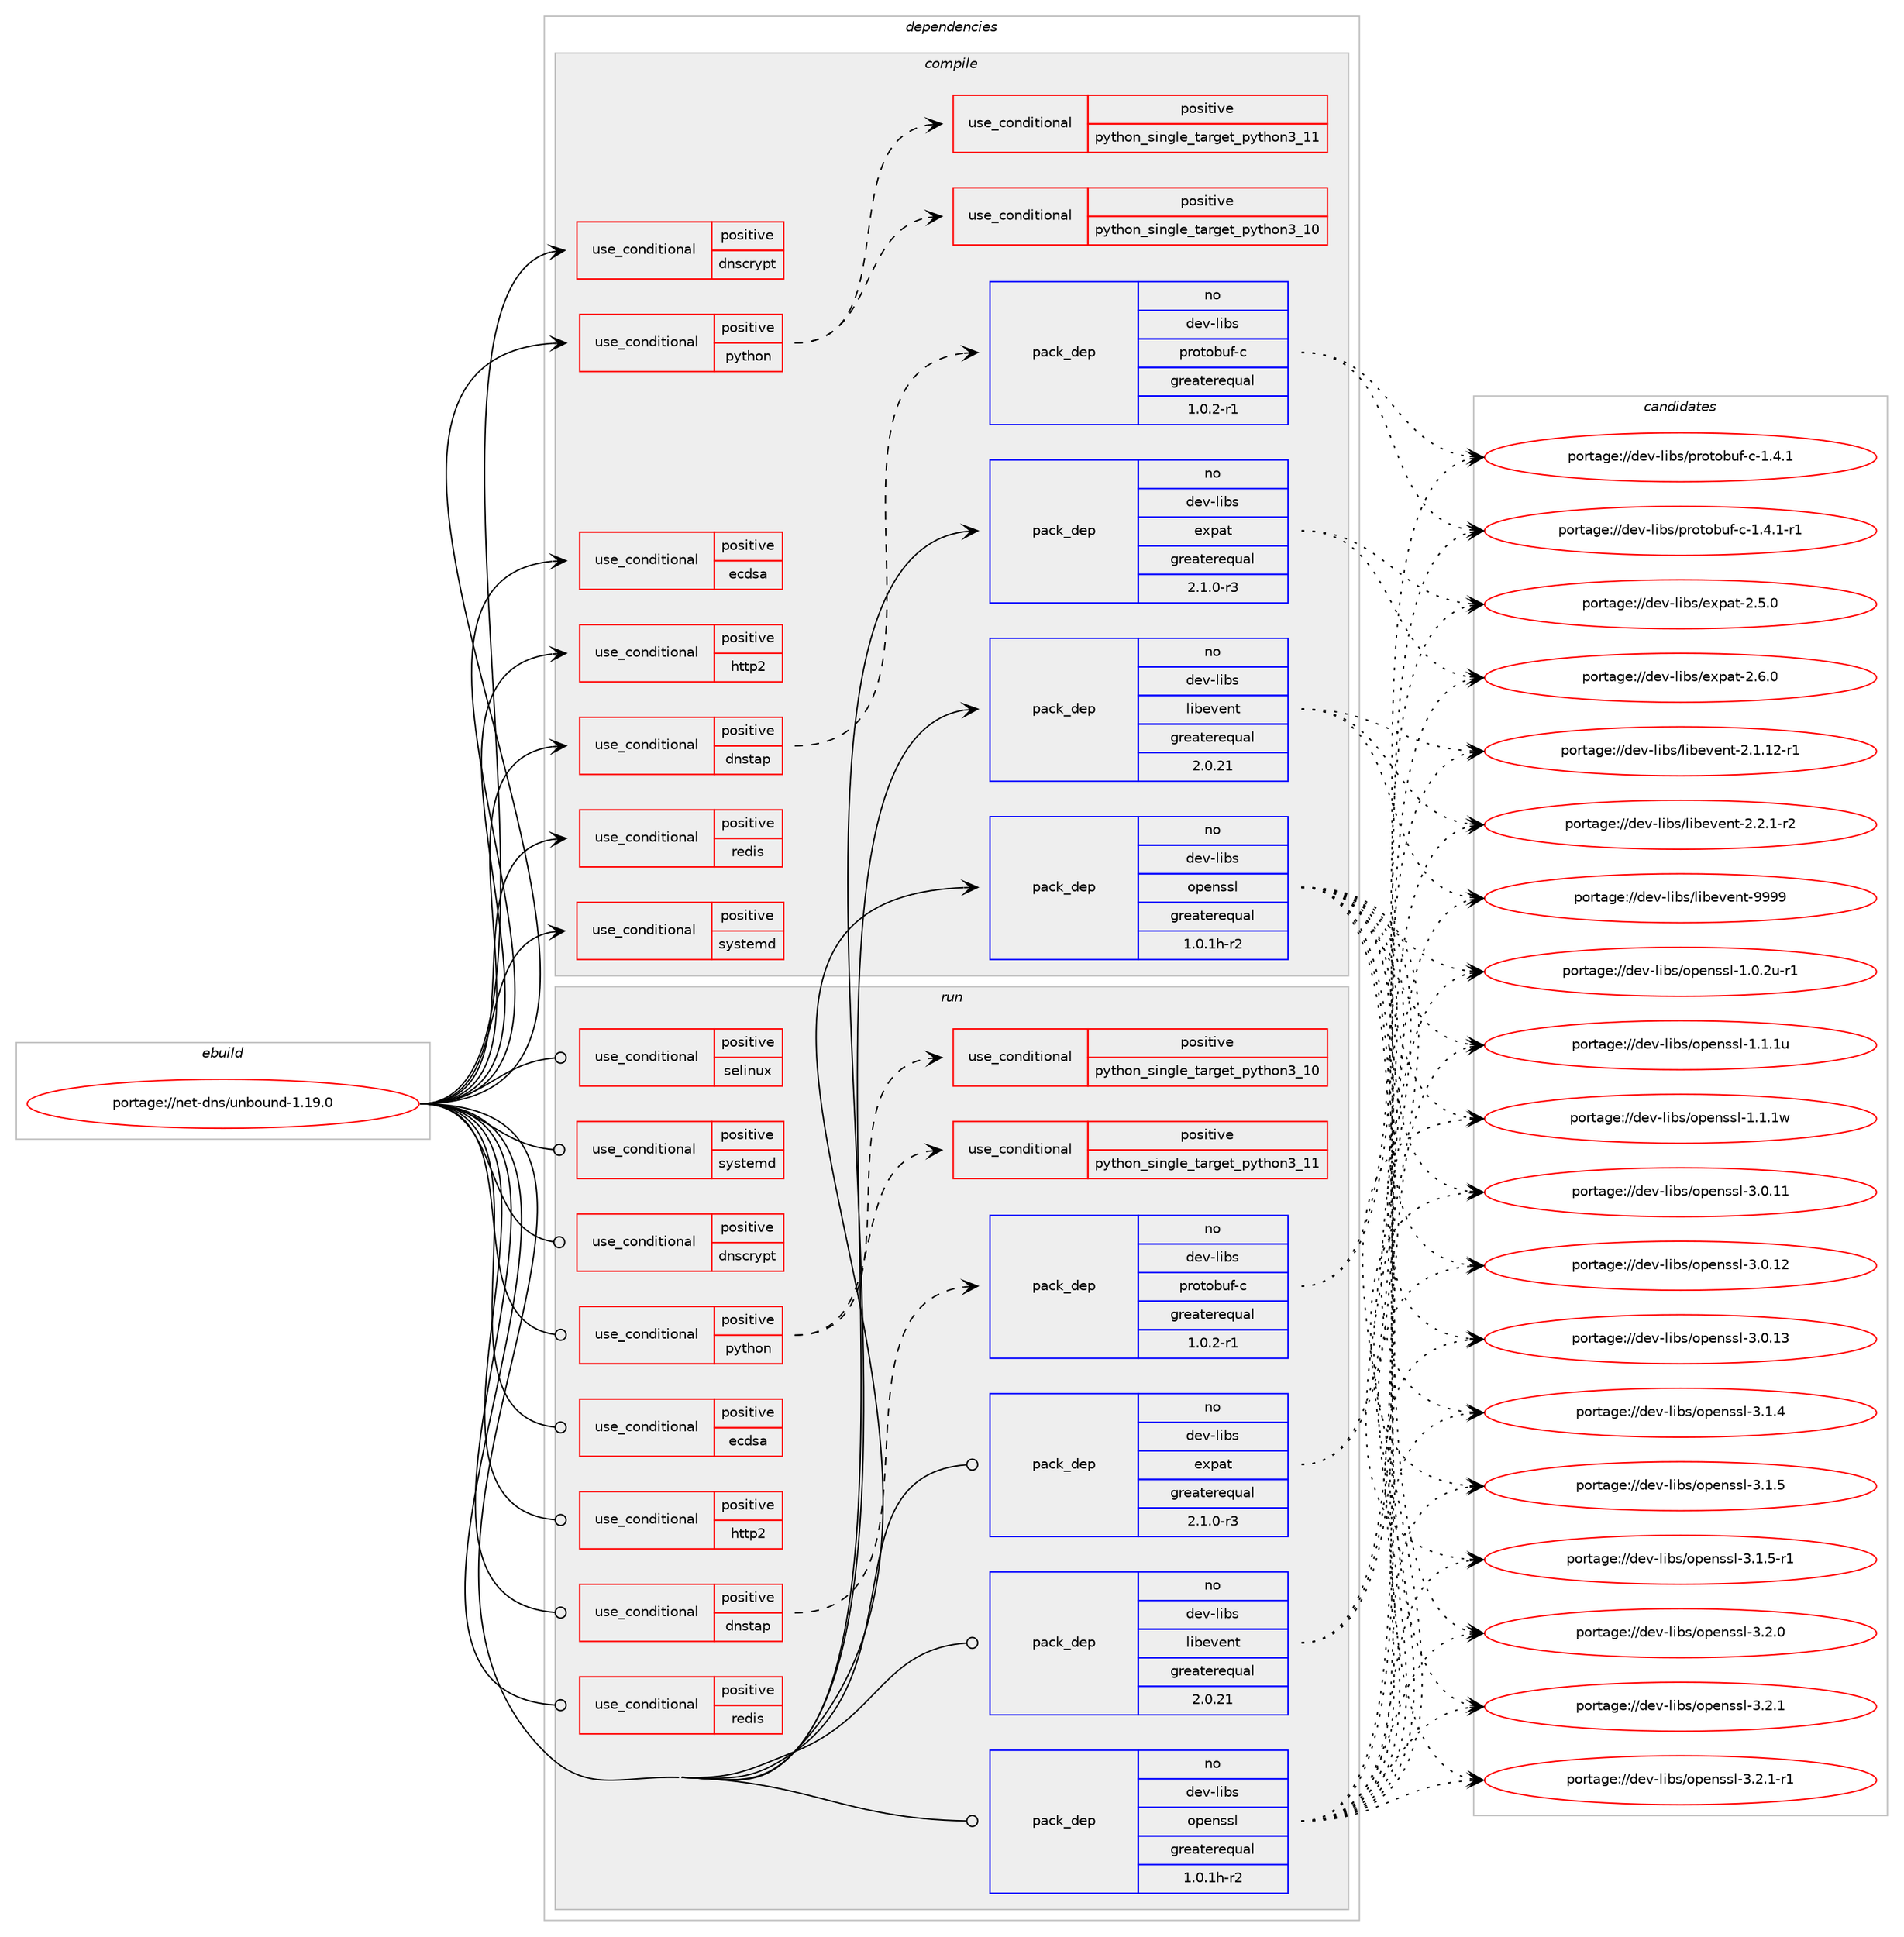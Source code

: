 digraph prolog {

# *************
# Graph options
# *************

newrank=true;
concentrate=true;
compound=true;
graph [rankdir=LR,fontname=Helvetica,fontsize=10,ranksep=1.5];#, ranksep=2.5, nodesep=0.2];
edge  [arrowhead=vee];
node  [fontname=Helvetica,fontsize=10];

# **********
# The ebuild
# **********

subgraph cluster_leftcol {
color=gray;
rank=same;
label=<<i>ebuild</i>>;
id [label="portage://net-dns/unbound-1.19.0", color=red, width=4, href="../net-dns/unbound-1.19.0.svg"];
}

# ****************
# The dependencies
# ****************

subgraph cluster_midcol {
color=gray;
label=<<i>dependencies</i>>;
subgraph cluster_compile {
fillcolor="#eeeeee";
style=filled;
label=<<i>compile</i>>;
subgraph cond1646 {
dependency1981 [label=<<TABLE BORDER="0" CELLBORDER="1" CELLSPACING="0" CELLPADDING="4"><TR><TD ROWSPAN="3" CELLPADDING="10">use_conditional</TD></TR><TR><TD>positive</TD></TR><TR><TD>dnscrypt</TD></TR></TABLE>>, shape=none, color=red];
# *** BEGIN UNKNOWN DEPENDENCY TYPE (TODO) ***
# dependency1981 -> package_dependency(portage://net-dns/unbound-1.19.0,install,no,dev-libs,libsodium,none,[,,],any_same_slot,[use(optenable(abi_x86_32),negative),use(optenable(abi_x86_64),negative),use(optenable(abi_x86_x32),negative),use(optenable(abi_mips_n32),negative),use(optenable(abi_mips_n64),negative),use(optenable(abi_mips_o32),negative),use(optenable(abi_s390_32),negative),use(optenable(abi_s390_64),negative)])
# *** END UNKNOWN DEPENDENCY TYPE (TODO) ***

}
id:e -> dependency1981:w [weight=20,style="solid",arrowhead="vee"];
subgraph cond1647 {
dependency1982 [label=<<TABLE BORDER="0" CELLBORDER="1" CELLSPACING="0" CELLPADDING="4"><TR><TD ROWSPAN="3" CELLPADDING="10">use_conditional</TD></TR><TR><TD>positive</TD></TR><TR><TD>dnstap</TD></TR></TABLE>>, shape=none, color=red];
# *** BEGIN UNKNOWN DEPENDENCY TYPE (TODO) ***
# dependency1982 -> package_dependency(portage://net-dns/unbound-1.19.0,install,no,dev-libs,fstrm,none,[,,],[],[use(optenable(abi_x86_32),negative),use(optenable(abi_x86_64),negative),use(optenable(abi_x86_x32),negative),use(optenable(abi_mips_n32),negative),use(optenable(abi_mips_n64),negative),use(optenable(abi_mips_o32),negative),use(optenable(abi_s390_32),negative),use(optenable(abi_s390_64),negative)])
# *** END UNKNOWN DEPENDENCY TYPE (TODO) ***

subgraph pack320 {
dependency1983 [label=<<TABLE BORDER="0" CELLBORDER="1" CELLSPACING="0" CELLPADDING="4" WIDTH="220"><TR><TD ROWSPAN="6" CELLPADDING="30">pack_dep</TD></TR><TR><TD WIDTH="110">no</TD></TR><TR><TD>dev-libs</TD></TR><TR><TD>protobuf-c</TD></TR><TR><TD>greaterequal</TD></TR><TR><TD>1.0.2-r1</TD></TR></TABLE>>, shape=none, color=blue];
}
dependency1982:e -> dependency1983:w [weight=20,style="dashed",arrowhead="vee"];
}
id:e -> dependency1982:w [weight=20,style="solid",arrowhead="vee"];
subgraph cond1648 {
dependency1984 [label=<<TABLE BORDER="0" CELLBORDER="1" CELLSPACING="0" CELLPADDING="4"><TR><TD ROWSPAN="3" CELLPADDING="10">use_conditional</TD></TR><TR><TD>positive</TD></TR><TR><TD>ecdsa</TD></TR></TABLE>>, shape=none, color=red];
# *** BEGIN UNKNOWN DEPENDENCY TYPE (TODO) ***
# dependency1984 -> package_dependency(portage://net-dns/unbound-1.19.0,install,no,dev-libs,openssl,none,[,,],[slot(0)],[use(disable(bindist),negative)])
# *** END UNKNOWN DEPENDENCY TYPE (TODO) ***

}
id:e -> dependency1984:w [weight=20,style="solid",arrowhead="vee"];
subgraph cond1649 {
dependency1985 [label=<<TABLE BORDER="0" CELLBORDER="1" CELLSPACING="0" CELLPADDING="4"><TR><TD ROWSPAN="3" CELLPADDING="10">use_conditional</TD></TR><TR><TD>positive</TD></TR><TR><TD>http2</TD></TR></TABLE>>, shape=none, color=red];
# *** BEGIN UNKNOWN DEPENDENCY TYPE (TODO) ***
# dependency1985 -> package_dependency(portage://net-dns/unbound-1.19.0,install,no,net-libs,nghttp2,none,[,,],any_same_slot,[use(optenable(abi_x86_32),negative),use(optenable(abi_x86_64),negative),use(optenable(abi_x86_x32),negative),use(optenable(abi_mips_n32),negative),use(optenable(abi_mips_n64),negative),use(optenable(abi_mips_o32),negative),use(optenable(abi_s390_32),negative),use(optenable(abi_s390_64),negative)])
# *** END UNKNOWN DEPENDENCY TYPE (TODO) ***

}
id:e -> dependency1985:w [weight=20,style="solid",arrowhead="vee"];
subgraph cond1650 {
dependency1986 [label=<<TABLE BORDER="0" CELLBORDER="1" CELLSPACING="0" CELLPADDING="4"><TR><TD ROWSPAN="3" CELLPADDING="10">use_conditional</TD></TR><TR><TD>positive</TD></TR><TR><TD>python</TD></TR></TABLE>>, shape=none, color=red];
subgraph cond1651 {
dependency1987 [label=<<TABLE BORDER="0" CELLBORDER="1" CELLSPACING="0" CELLPADDING="4"><TR><TD ROWSPAN="3" CELLPADDING="10">use_conditional</TD></TR><TR><TD>positive</TD></TR><TR><TD>python_single_target_python3_10</TD></TR></TABLE>>, shape=none, color=red];
# *** BEGIN UNKNOWN DEPENDENCY TYPE (TODO) ***
# dependency1987 -> package_dependency(portage://net-dns/unbound-1.19.0,install,no,dev-lang,python,none,[,,],[slot(3.10)],[])
# *** END UNKNOWN DEPENDENCY TYPE (TODO) ***

}
dependency1986:e -> dependency1987:w [weight=20,style="dashed",arrowhead="vee"];
subgraph cond1652 {
dependency1988 [label=<<TABLE BORDER="0" CELLBORDER="1" CELLSPACING="0" CELLPADDING="4"><TR><TD ROWSPAN="3" CELLPADDING="10">use_conditional</TD></TR><TR><TD>positive</TD></TR><TR><TD>python_single_target_python3_11</TD></TR></TABLE>>, shape=none, color=red];
# *** BEGIN UNKNOWN DEPENDENCY TYPE (TODO) ***
# dependency1988 -> package_dependency(portage://net-dns/unbound-1.19.0,install,no,dev-lang,python,none,[,,],[slot(3.11)],[])
# *** END UNKNOWN DEPENDENCY TYPE (TODO) ***

}
dependency1986:e -> dependency1988:w [weight=20,style="dashed",arrowhead="vee"];
}
id:e -> dependency1986:w [weight=20,style="solid",arrowhead="vee"];
subgraph cond1653 {
dependency1989 [label=<<TABLE BORDER="0" CELLBORDER="1" CELLSPACING="0" CELLPADDING="4"><TR><TD ROWSPAN="3" CELLPADDING="10">use_conditional</TD></TR><TR><TD>positive</TD></TR><TR><TD>redis</TD></TR></TABLE>>, shape=none, color=red];
# *** BEGIN UNKNOWN DEPENDENCY TYPE (TODO) ***
# dependency1989 -> package_dependency(portage://net-dns/unbound-1.19.0,install,no,dev-libs,hiredis,none,[,,],any_same_slot,[])
# *** END UNKNOWN DEPENDENCY TYPE (TODO) ***

}
id:e -> dependency1989:w [weight=20,style="solid",arrowhead="vee"];
subgraph cond1654 {
dependency1990 [label=<<TABLE BORDER="0" CELLBORDER="1" CELLSPACING="0" CELLPADDING="4"><TR><TD ROWSPAN="3" CELLPADDING="10">use_conditional</TD></TR><TR><TD>positive</TD></TR><TR><TD>systemd</TD></TR></TABLE>>, shape=none, color=red];
# *** BEGIN UNKNOWN DEPENDENCY TYPE (TODO) ***
# dependency1990 -> package_dependency(portage://net-dns/unbound-1.19.0,install,no,sys-apps,systemd,none,[,,],[],[])
# *** END UNKNOWN DEPENDENCY TYPE (TODO) ***

}
id:e -> dependency1990:w [weight=20,style="solid",arrowhead="vee"];
# *** BEGIN UNKNOWN DEPENDENCY TYPE (TODO) ***
# id -> package_dependency(portage://net-dns/unbound-1.19.0,install,no,acct-group,unbound,none,[,,],[],[])
# *** END UNKNOWN DEPENDENCY TYPE (TODO) ***

# *** BEGIN UNKNOWN DEPENDENCY TYPE (TODO) ***
# id -> package_dependency(portage://net-dns/unbound-1.19.0,install,no,acct-user,unbound,none,[,,],[],[])
# *** END UNKNOWN DEPENDENCY TYPE (TODO) ***

subgraph pack321 {
dependency1991 [label=<<TABLE BORDER="0" CELLBORDER="1" CELLSPACING="0" CELLPADDING="4" WIDTH="220"><TR><TD ROWSPAN="6" CELLPADDING="30">pack_dep</TD></TR><TR><TD WIDTH="110">no</TD></TR><TR><TD>dev-libs</TD></TR><TR><TD>expat</TD></TR><TR><TD>greaterequal</TD></TR><TR><TD>2.1.0-r3</TD></TR></TABLE>>, shape=none, color=blue];
}
id:e -> dependency1991:w [weight=20,style="solid",arrowhead="vee"];
subgraph pack322 {
dependency1992 [label=<<TABLE BORDER="0" CELLBORDER="1" CELLSPACING="0" CELLPADDING="4" WIDTH="220"><TR><TD ROWSPAN="6" CELLPADDING="30">pack_dep</TD></TR><TR><TD WIDTH="110">no</TD></TR><TR><TD>dev-libs</TD></TR><TR><TD>libevent</TD></TR><TR><TD>greaterequal</TD></TR><TR><TD>2.0.21</TD></TR></TABLE>>, shape=none, color=blue];
}
id:e -> dependency1992:w [weight=20,style="solid",arrowhead="vee"];
subgraph pack323 {
dependency1993 [label=<<TABLE BORDER="0" CELLBORDER="1" CELLSPACING="0" CELLPADDING="4" WIDTH="220"><TR><TD ROWSPAN="6" CELLPADDING="30">pack_dep</TD></TR><TR><TD WIDTH="110">no</TD></TR><TR><TD>dev-libs</TD></TR><TR><TD>openssl</TD></TR><TR><TD>greaterequal</TD></TR><TR><TD>1.0.1h-r2</TD></TR></TABLE>>, shape=none, color=blue];
}
id:e -> dependency1993:w [weight=20,style="solid",arrowhead="vee"];
}
subgraph cluster_compileandrun {
fillcolor="#eeeeee";
style=filled;
label=<<i>compile and run</i>>;
}
subgraph cluster_run {
fillcolor="#eeeeee";
style=filled;
label=<<i>run</i>>;
subgraph cond1655 {
dependency1994 [label=<<TABLE BORDER="0" CELLBORDER="1" CELLSPACING="0" CELLPADDING="4"><TR><TD ROWSPAN="3" CELLPADDING="10">use_conditional</TD></TR><TR><TD>positive</TD></TR><TR><TD>dnscrypt</TD></TR></TABLE>>, shape=none, color=red];
# *** BEGIN UNKNOWN DEPENDENCY TYPE (TODO) ***
# dependency1994 -> package_dependency(portage://net-dns/unbound-1.19.0,run,no,dev-libs,libsodium,none,[,,],any_same_slot,[use(optenable(abi_x86_32),negative),use(optenable(abi_x86_64),negative),use(optenable(abi_x86_x32),negative),use(optenable(abi_mips_n32),negative),use(optenable(abi_mips_n64),negative),use(optenable(abi_mips_o32),negative),use(optenable(abi_s390_32),negative),use(optenable(abi_s390_64),negative)])
# *** END UNKNOWN DEPENDENCY TYPE (TODO) ***

}
id:e -> dependency1994:w [weight=20,style="solid",arrowhead="odot"];
subgraph cond1656 {
dependency1995 [label=<<TABLE BORDER="0" CELLBORDER="1" CELLSPACING="0" CELLPADDING="4"><TR><TD ROWSPAN="3" CELLPADDING="10">use_conditional</TD></TR><TR><TD>positive</TD></TR><TR><TD>dnstap</TD></TR></TABLE>>, shape=none, color=red];
# *** BEGIN UNKNOWN DEPENDENCY TYPE (TODO) ***
# dependency1995 -> package_dependency(portage://net-dns/unbound-1.19.0,run,no,dev-libs,fstrm,none,[,,],[],[use(optenable(abi_x86_32),negative),use(optenable(abi_x86_64),negative),use(optenable(abi_x86_x32),negative),use(optenable(abi_mips_n32),negative),use(optenable(abi_mips_n64),negative),use(optenable(abi_mips_o32),negative),use(optenable(abi_s390_32),negative),use(optenable(abi_s390_64),negative)])
# *** END UNKNOWN DEPENDENCY TYPE (TODO) ***

subgraph pack324 {
dependency1996 [label=<<TABLE BORDER="0" CELLBORDER="1" CELLSPACING="0" CELLPADDING="4" WIDTH="220"><TR><TD ROWSPAN="6" CELLPADDING="30">pack_dep</TD></TR><TR><TD WIDTH="110">no</TD></TR><TR><TD>dev-libs</TD></TR><TR><TD>protobuf-c</TD></TR><TR><TD>greaterequal</TD></TR><TR><TD>1.0.2-r1</TD></TR></TABLE>>, shape=none, color=blue];
}
dependency1995:e -> dependency1996:w [weight=20,style="dashed",arrowhead="vee"];
}
id:e -> dependency1995:w [weight=20,style="solid",arrowhead="odot"];
subgraph cond1657 {
dependency1997 [label=<<TABLE BORDER="0" CELLBORDER="1" CELLSPACING="0" CELLPADDING="4"><TR><TD ROWSPAN="3" CELLPADDING="10">use_conditional</TD></TR><TR><TD>positive</TD></TR><TR><TD>ecdsa</TD></TR></TABLE>>, shape=none, color=red];
# *** BEGIN UNKNOWN DEPENDENCY TYPE (TODO) ***
# dependency1997 -> package_dependency(portage://net-dns/unbound-1.19.0,run,no,dev-libs,openssl,none,[,,],[slot(0)],[use(disable(bindist),negative)])
# *** END UNKNOWN DEPENDENCY TYPE (TODO) ***

}
id:e -> dependency1997:w [weight=20,style="solid",arrowhead="odot"];
subgraph cond1658 {
dependency1998 [label=<<TABLE BORDER="0" CELLBORDER="1" CELLSPACING="0" CELLPADDING="4"><TR><TD ROWSPAN="3" CELLPADDING="10">use_conditional</TD></TR><TR><TD>positive</TD></TR><TR><TD>http2</TD></TR></TABLE>>, shape=none, color=red];
# *** BEGIN UNKNOWN DEPENDENCY TYPE (TODO) ***
# dependency1998 -> package_dependency(portage://net-dns/unbound-1.19.0,run,no,net-libs,nghttp2,none,[,,],any_same_slot,[use(optenable(abi_x86_32),negative),use(optenable(abi_x86_64),negative),use(optenable(abi_x86_x32),negative),use(optenable(abi_mips_n32),negative),use(optenable(abi_mips_n64),negative),use(optenable(abi_mips_o32),negative),use(optenable(abi_s390_32),negative),use(optenable(abi_s390_64),negative)])
# *** END UNKNOWN DEPENDENCY TYPE (TODO) ***

}
id:e -> dependency1998:w [weight=20,style="solid",arrowhead="odot"];
subgraph cond1659 {
dependency1999 [label=<<TABLE BORDER="0" CELLBORDER="1" CELLSPACING="0" CELLPADDING="4"><TR><TD ROWSPAN="3" CELLPADDING="10">use_conditional</TD></TR><TR><TD>positive</TD></TR><TR><TD>python</TD></TR></TABLE>>, shape=none, color=red];
subgraph cond1660 {
dependency2000 [label=<<TABLE BORDER="0" CELLBORDER="1" CELLSPACING="0" CELLPADDING="4"><TR><TD ROWSPAN="3" CELLPADDING="10">use_conditional</TD></TR><TR><TD>positive</TD></TR><TR><TD>python_single_target_python3_10</TD></TR></TABLE>>, shape=none, color=red];
# *** BEGIN UNKNOWN DEPENDENCY TYPE (TODO) ***
# dependency2000 -> package_dependency(portage://net-dns/unbound-1.19.0,run,no,dev-lang,python,none,[,,],[slot(3.10)],[])
# *** END UNKNOWN DEPENDENCY TYPE (TODO) ***

}
dependency1999:e -> dependency2000:w [weight=20,style="dashed",arrowhead="vee"];
subgraph cond1661 {
dependency2001 [label=<<TABLE BORDER="0" CELLBORDER="1" CELLSPACING="0" CELLPADDING="4"><TR><TD ROWSPAN="3" CELLPADDING="10">use_conditional</TD></TR><TR><TD>positive</TD></TR><TR><TD>python_single_target_python3_11</TD></TR></TABLE>>, shape=none, color=red];
# *** BEGIN UNKNOWN DEPENDENCY TYPE (TODO) ***
# dependency2001 -> package_dependency(portage://net-dns/unbound-1.19.0,run,no,dev-lang,python,none,[,,],[slot(3.11)],[])
# *** END UNKNOWN DEPENDENCY TYPE (TODO) ***

}
dependency1999:e -> dependency2001:w [weight=20,style="dashed",arrowhead="vee"];
}
id:e -> dependency1999:w [weight=20,style="solid",arrowhead="odot"];
subgraph cond1662 {
dependency2002 [label=<<TABLE BORDER="0" CELLBORDER="1" CELLSPACING="0" CELLPADDING="4"><TR><TD ROWSPAN="3" CELLPADDING="10">use_conditional</TD></TR><TR><TD>positive</TD></TR><TR><TD>redis</TD></TR></TABLE>>, shape=none, color=red];
# *** BEGIN UNKNOWN DEPENDENCY TYPE (TODO) ***
# dependency2002 -> package_dependency(portage://net-dns/unbound-1.19.0,run,no,dev-libs,hiredis,none,[,,],any_same_slot,[])
# *** END UNKNOWN DEPENDENCY TYPE (TODO) ***

}
id:e -> dependency2002:w [weight=20,style="solid",arrowhead="odot"];
subgraph cond1663 {
dependency2003 [label=<<TABLE BORDER="0" CELLBORDER="1" CELLSPACING="0" CELLPADDING="4"><TR><TD ROWSPAN="3" CELLPADDING="10">use_conditional</TD></TR><TR><TD>positive</TD></TR><TR><TD>selinux</TD></TR></TABLE>>, shape=none, color=red];
# *** BEGIN UNKNOWN DEPENDENCY TYPE (TODO) ***
# dependency2003 -> package_dependency(portage://net-dns/unbound-1.19.0,run,no,sec-policy,selinux-bind,none,[,,],[],[])
# *** END UNKNOWN DEPENDENCY TYPE (TODO) ***

}
id:e -> dependency2003:w [weight=20,style="solid",arrowhead="odot"];
subgraph cond1664 {
dependency2004 [label=<<TABLE BORDER="0" CELLBORDER="1" CELLSPACING="0" CELLPADDING="4"><TR><TD ROWSPAN="3" CELLPADDING="10">use_conditional</TD></TR><TR><TD>positive</TD></TR><TR><TD>systemd</TD></TR></TABLE>>, shape=none, color=red];
# *** BEGIN UNKNOWN DEPENDENCY TYPE (TODO) ***
# dependency2004 -> package_dependency(portage://net-dns/unbound-1.19.0,run,no,sys-apps,systemd,none,[,,],[],[])
# *** END UNKNOWN DEPENDENCY TYPE (TODO) ***

}
id:e -> dependency2004:w [weight=20,style="solid",arrowhead="odot"];
# *** BEGIN UNKNOWN DEPENDENCY TYPE (TODO) ***
# id -> package_dependency(portage://net-dns/unbound-1.19.0,run,no,acct-group,unbound,none,[,,],[],[])
# *** END UNKNOWN DEPENDENCY TYPE (TODO) ***

# *** BEGIN UNKNOWN DEPENDENCY TYPE (TODO) ***
# id -> package_dependency(portage://net-dns/unbound-1.19.0,run,no,acct-user,unbound,none,[,,],[],[])
# *** END UNKNOWN DEPENDENCY TYPE (TODO) ***

subgraph pack325 {
dependency2005 [label=<<TABLE BORDER="0" CELLBORDER="1" CELLSPACING="0" CELLPADDING="4" WIDTH="220"><TR><TD ROWSPAN="6" CELLPADDING="30">pack_dep</TD></TR><TR><TD WIDTH="110">no</TD></TR><TR><TD>dev-libs</TD></TR><TR><TD>expat</TD></TR><TR><TD>greaterequal</TD></TR><TR><TD>2.1.0-r3</TD></TR></TABLE>>, shape=none, color=blue];
}
id:e -> dependency2005:w [weight=20,style="solid",arrowhead="odot"];
subgraph pack326 {
dependency2006 [label=<<TABLE BORDER="0" CELLBORDER="1" CELLSPACING="0" CELLPADDING="4" WIDTH="220"><TR><TD ROWSPAN="6" CELLPADDING="30">pack_dep</TD></TR><TR><TD WIDTH="110">no</TD></TR><TR><TD>dev-libs</TD></TR><TR><TD>libevent</TD></TR><TR><TD>greaterequal</TD></TR><TR><TD>2.0.21</TD></TR></TABLE>>, shape=none, color=blue];
}
id:e -> dependency2006:w [weight=20,style="solid",arrowhead="odot"];
subgraph pack327 {
dependency2007 [label=<<TABLE BORDER="0" CELLBORDER="1" CELLSPACING="0" CELLPADDING="4" WIDTH="220"><TR><TD ROWSPAN="6" CELLPADDING="30">pack_dep</TD></TR><TR><TD WIDTH="110">no</TD></TR><TR><TD>dev-libs</TD></TR><TR><TD>openssl</TD></TR><TR><TD>greaterequal</TD></TR><TR><TD>1.0.1h-r2</TD></TR></TABLE>>, shape=none, color=blue];
}
id:e -> dependency2007:w [weight=20,style="solid",arrowhead="odot"];
# *** BEGIN UNKNOWN DEPENDENCY TYPE (TODO) ***
# id -> package_dependency(portage://net-dns/unbound-1.19.0,run,no,net-dns,dnssec-root,none,[,,],[],[])
# *** END UNKNOWN DEPENDENCY TYPE (TODO) ***

}
}

# **************
# The candidates
# **************

subgraph cluster_choices {
rank=same;
color=gray;
label=<<i>candidates</i>>;

subgraph choice320 {
color=black;
nodesep=1;
choice100101118451081059811547112114111116111981171024599454946524649 [label="portage://dev-libs/protobuf-c-1.4.1", color=red, width=4,href="../dev-libs/protobuf-c-1.4.1.svg"];
choice1001011184510810598115471121141111161119811710245994549465246494511449 [label="portage://dev-libs/protobuf-c-1.4.1-r1", color=red, width=4,href="../dev-libs/protobuf-c-1.4.1-r1.svg"];
dependency1983:e -> choice100101118451081059811547112114111116111981171024599454946524649:w [style=dotted,weight="100"];
dependency1983:e -> choice1001011184510810598115471121141111161119811710245994549465246494511449:w [style=dotted,weight="100"];
}
subgraph choice321 {
color=black;
nodesep=1;
choice10010111845108105981154710112011297116455046534648 [label="portage://dev-libs/expat-2.5.0", color=red, width=4,href="../dev-libs/expat-2.5.0.svg"];
choice10010111845108105981154710112011297116455046544648 [label="portage://dev-libs/expat-2.6.0", color=red, width=4,href="../dev-libs/expat-2.6.0.svg"];
dependency1991:e -> choice10010111845108105981154710112011297116455046534648:w [style=dotted,weight="100"];
dependency1991:e -> choice10010111845108105981154710112011297116455046544648:w [style=dotted,weight="100"];
}
subgraph choice322 {
color=black;
nodesep=1;
choice10010111845108105981154710810598101118101110116455046494649504511449 [label="portage://dev-libs/libevent-2.1.12-r1", color=red, width=4,href="../dev-libs/libevent-2.1.12-r1.svg"];
choice100101118451081059811547108105981011181011101164550465046494511450 [label="portage://dev-libs/libevent-2.2.1-r2", color=red, width=4,href="../dev-libs/libevent-2.2.1-r2.svg"];
choice100101118451081059811547108105981011181011101164557575757 [label="portage://dev-libs/libevent-9999", color=red, width=4,href="../dev-libs/libevent-9999.svg"];
dependency1992:e -> choice10010111845108105981154710810598101118101110116455046494649504511449:w [style=dotted,weight="100"];
dependency1992:e -> choice100101118451081059811547108105981011181011101164550465046494511450:w [style=dotted,weight="100"];
dependency1992:e -> choice100101118451081059811547108105981011181011101164557575757:w [style=dotted,weight="100"];
}
subgraph choice323 {
color=black;
nodesep=1;
choice1001011184510810598115471111121011101151151084549464846501174511449 [label="portage://dev-libs/openssl-1.0.2u-r1", color=red, width=4,href="../dev-libs/openssl-1.0.2u-r1.svg"];
choice100101118451081059811547111112101110115115108454946494649117 [label="portage://dev-libs/openssl-1.1.1u", color=red, width=4,href="../dev-libs/openssl-1.1.1u.svg"];
choice100101118451081059811547111112101110115115108454946494649119 [label="portage://dev-libs/openssl-1.1.1w", color=red, width=4,href="../dev-libs/openssl-1.1.1w.svg"];
choice10010111845108105981154711111210111011511510845514648464949 [label="portage://dev-libs/openssl-3.0.11", color=red, width=4,href="../dev-libs/openssl-3.0.11.svg"];
choice10010111845108105981154711111210111011511510845514648464950 [label="portage://dev-libs/openssl-3.0.12", color=red, width=4,href="../dev-libs/openssl-3.0.12.svg"];
choice10010111845108105981154711111210111011511510845514648464951 [label="portage://dev-libs/openssl-3.0.13", color=red, width=4,href="../dev-libs/openssl-3.0.13.svg"];
choice100101118451081059811547111112101110115115108455146494652 [label="portage://dev-libs/openssl-3.1.4", color=red, width=4,href="../dev-libs/openssl-3.1.4.svg"];
choice100101118451081059811547111112101110115115108455146494653 [label="portage://dev-libs/openssl-3.1.5", color=red, width=4,href="../dev-libs/openssl-3.1.5.svg"];
choice1001011184510810598115471111121011101151151084551464946534511449 [label="portage://dev-libs/openssl-3.1.5-r1", color=red, width=4,href="../dev-libs/openssl-3.1.5-r1.svg"];
choice100101118451081059811547111112101110115115108455146504648 [label="portage://dev-libs/openssl-3.2.0", color=red, width=4,href="../dev-libs/openssl-3.2.0.svg"];
choice100101118451081059811547111112101110115115108455146504649 [label="portage://dev-libs/openssl-3.2.1", color=red, width=4,href="../dev-libs/openssl-3.2.1.svg"];
choice1001011184510810598115471111121011101151151084551465046494511449 [label="portage://dev-libs/openssl-3.2.1-r1", color=red, width=4,href="../dev-libs/openssl-3.2.1-r1.svg"];
dependency1993:e -> choice1001011184510810598115471111121011101151151084549464846501174511449:w [style=dotted,weight="100"];
dependency1993:e -> choice100101118451081059811547111112101110115115108454946494649117:w [style=dotted,weight="100"];
dependency1993:e -> choice100101118451081059811547111112101110115115108454946494649119:w [style=dotted,weight="100"];
dependency1993:e -> choice10010111845108105981154711111210111011511510845514648464949:w [style=dotted,weight="100"];
dependency1993:e -> choice10010111845108105981154711111210111011511510845514648464950:w [style=dotted,weight="100"];
dependency1993:e -> choice10010111845108105981154711111210111011511510845514648464951:w [style=dotted,weight="100"];
dependency1993:e -> choice100101118451081059811547111112101110115115108455146494652:w [style=dotted,weight="100"];
dependency1993:e -> choice100101118451081059811547111112101110115115108455146494653:w [style=dotted,weight="100"];
dependency1993:e -> choice1001011184510810598115471111121011101151151084551464946534511449:w [style=dotted,weight="100"];
dependency1993:e -> choice100101118451081059811547111112101110115115108455146504648:w [style=dotted,weight="100"];
dependency1993:e -> choice100101118451081059811547111112101110115115108455146504649:w [style=dotted,weight="100"];
dependency1993:e -> choice1001011184510810598115471111121011101151151084551465046494511449:w [style=dotted,weight="100"];
}
subgraph choice324 {
color=black;
nodesep=1;
choice100101118451081059811547112114111116111981171024599454946524649 [label="portage://dev-libs/protobuf-c-1.4.1", color=red, width=4,href="../dev-libs/protobuf-c-1.4.1.svg"];
choice1001011184510810598115471121141111161119811710245994549465246494511449 [label="portage://dev-libs/protobuf-c-1.4.1-r1", color=red, width=4,href="../dev-libs/protobuf-c-1.4.1-r1.svg"];
dependency1996:e -> choice100101118451081059811547112114111116111981171024599454946524649:w [style=dotted,weight="100"];
dependency1996:e -> choice1001011184510810598115471121141111161119811710245994549465246494511449:w [style=dotted,weight="100"];
}
subgraph choice325 {
color=black;
nodesep=1;
choice10010111845108105981154710112011297116455046534648 [label="portage://dev-libs/expat-2.5.0", color=red, width=4,href="../dev-libs/expat-2.5.0.svg"];
choice10010111845108105981154710112011297116455046544648 [label="portage://dev-libs/expat-2.6.0", color=red, width=4,href="../dev-libs/expat-2.6.0.svg"];
dependency2005:e -> choice10010111845108105981154710112011297116455046534648:w [style=dotted,weight="100"];
dependency2005:e -> choice10010111845108105981154710112011297116455046544648:w [style=dotted,weight="100"];
}
subgraph choice326 {
color=black;
nodesep=1;
choice10010111845108105981154710810598101118101110116455046494649504511449 [label="portage://dev-libs/libevent-2.1.12-r1", color=red, width=4,href="../dev-libs/libevent-2.1.12-r1.svg"];
choice100101118451081059811547108105981011181011101164550465046494511450 [label="portage://dev-libs/libevent-2.2.1-r2", color=red, width=4,href="../dev-libs/libevent-2.2.1-r2.svg"];
choice100101118451081059811547108105981011181011101164557575757 [label="portage://dev-libs/libevent-9999", color=red, width=4,href="../dev-libs/libevent-9999.svg"];
dependency2006:e -> choice10010111845108105981154710810598101118101110116455046494649504511449:w [style=dotted,weight="100"];
dependency2006:e -> choice100101118451081059811547108105981011181011101164550465046494511450:w [style=dotted,weight="100"];
dependency2006:e -> choice100101118451081059811547108105981011181011101164557575757:w [style=dotted,weight="100"];
}
subgraph choice327 {
color=black;
nodesep=1;
choice1001011184510810598115471111121011101151151084549464846501174511449 [label="portage://dev-libs/openssl-1.0.2u-r1", color=red, width=4,href="../dev-libs/openssl-1.0.2u-r1.svg"];
choice100101118451081059811547111112101110115115108454946494649117 [label="portage://dev-libs/openssl-1.1.1u", color=red, width=4,href="../dev-libs/openssl-1.1.1u.svg"];
choice100101118451081059811547111112101110115115108454946494649119 [label="portage://dev-libs/openssl-1.1.1w", color=red, width=4,href="../dev-libs/openssl-1.1.1w.svg"];
choice10010111845108105981154711111210111011511510845514648464949 [label="portage://dev-libs/openssl-3.0.11", color=red, width=4,href="../dev-libs/openssl-3.0.11.svg"];
choice10010111845108105981154711111210111011511510845514648464950 [label="portage://dev-libs/openssl-3.0.12", color=red, width=4,href="../dev-libs/openssl-3.0.12.svg"];
choice10010111845108105981154711111210111011511510845514648464951 [label="portage://dev-libs/openssl-3.0.13", color=red, width=4,href="../dev-libs/openssl-3.0.13.svg"];
choice100101118451081059811547111112101110115115108455146494652 [label="portage://dev-libs/openssl-3.1.4", color=red, width=4,href="../dev-libs/openssl-3.1.4.svg"];
choice100101118451081059811547111112101110115115108455146494653 [label="portage://dev-libs/openssl-3.1.5", color=red, width=4,href="../dev-libs/openssl-3.1.5.svg"];
choice1001011184510810598115471111121011101151151084551464946534511449 [label="portage://dev-libs/openssl-3.1.5-r1", color=red, width=4,href="../dev-libs/openssl-3.1.5-r1.svg"];
choice100101118451081059811547111112101110115115108455146504648 [label="portage://dev-libs/openssl-3.2.0", color=red, width=4,href="../dev-libs/openssl-3.2.0.svg"];
choice100101118451081059811547111112101110115115108455146504649 [label="portage://dev-libs/openssl-3.2.1", color=red, width=4,href="../dev-libs/openssl-3.2.1.svg"];
choice1001011184510810598115471111121011101151151084551465046494511449 [label="portage://dev-libs/openssl-3.2.1-r1", color=red, width=4,href="../dev-libs/openssl-3.2.1-r1.svg"];
dependency2007:e -> choice1001011184510810598115471111121011101151151084549464846501174511449:w [style=dotted,weight="100"];
dependency2007:e -> choice100101118451081059811547111112101110115115108454946494649117:w [style=dotted,weight="100"];
dependency2007:e -> choice100101118451081059811547111112101110115115108454946494649119:w [style=dotted,weight="100"];
dependency2007:e -> choice10010111845108105981154711111210111011511510845514648464949:w [style=dotted,weight="100"];
dependency2007:e -> choice10010111845108105981154711111210111011511510845514648464950:w [style=dotted,weight="100"];
dependency2007:e -> choice10010111845108105981154711111210111011511510845514648464951:w [style=dotted,weight="100"];
dependency2007:e -> choice100101118451081059811547111112101110115115108455146494652:w [style=dotted,weight="100"];
dependency2007:e -> choice100101118451081059811547111112101110115115108455146494653:w [style=dotted,weight="100"];
dependency2007:e -> choice1001011184510810598115471111121011101151151084551464946534511449:w [style=dotted,weight="100"];
dependency2007:e -> choice100101118451081059811547111112101110115115108455146504648:w [style=dotted,weight="100"];
dependency2007:e -> choice100101118451081059811547111112101110115115108455146504649:w [style=dotted,weight="100"];
dependency2007:e -> choice1001011184510810598115471111121011101151151084551465046494511449:w [style=dotted,weight="100"];
}
}

}
